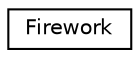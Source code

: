 digraph "Graficzna hierarchia klas"
{
  edge [fontname="Helvetica",fontsize="10",labelfontname="Helvetica",labelfontsize="10"];
  node [fontname="Helvetica",fontsize="10",shape=record];
  rankdir="LR";
  Node1 [label="Firework",height=0.2,width=0.4,color="black", fillcolor="white", style="filled",URL="$classFirework.html",tooltip="Klasa Firework. "];
}
